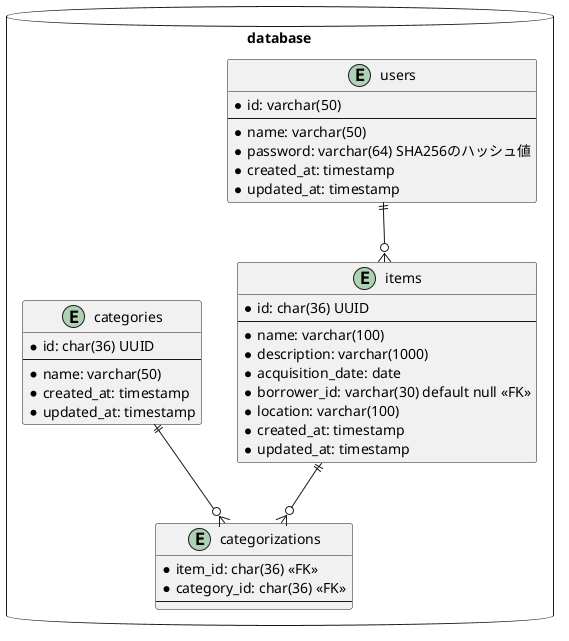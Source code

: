 @startuml タスク管理アプリ

package database <<Database>> {
    entity "users" as users {
        * id: varchar(50)
        --
        * name: varchar(50)
        * password: varchar(64) SHA256のハッシュ値
        * created_at: timestamp
        * updated_at: timestamp
    }

    entity "categories" as categories {
        * id: char(36) UUID
        --
        * name: varchar(50)
        * created_at: timestamp
        * updated_at: timestamp
    }

    entity "items" as items {
        * id: char(36) UUID
        --
        * name: varchar(100)
        * description: varchar(1000)
        * acquisition_date: date
        * borrower_id: varchar(30) default null <<FK>>
        * location: varchar(100)
        * created_at: timestamp
        * updated_at: timestamp
    }

    entity "categorizations" as categorizations {
        * item_id: char(36) <<FK>>
        * category_id: char(36) <<FK>>
        --
    }
}

' relationships
categories ||--o{ categorizations
items ||--o{ categorizations
users ||--o{ items

@enduml